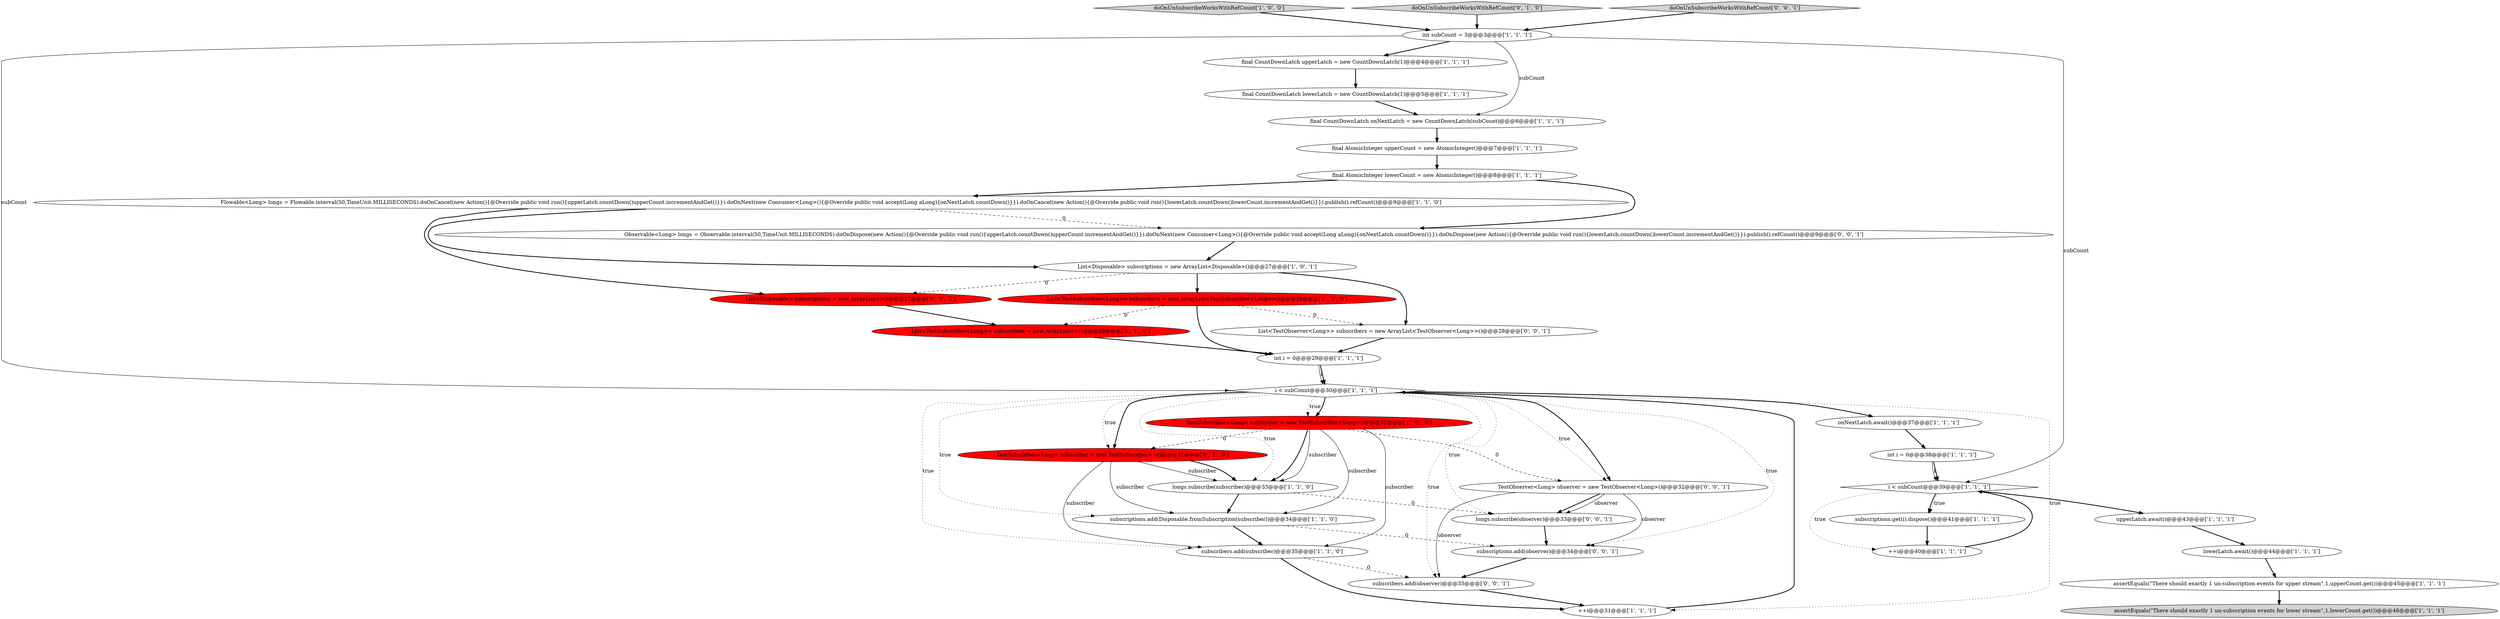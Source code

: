 digraph {
16 [style = filled, label = "doOnUnSubscribeWorksWithRefCount['1', '0', '0']", fillcolor = lightgray, shape = diamond image = "AAA0AAABBB1BBB"];
24 [style = filled, label = "subscriptions.get(i).dispose()@@@41@@@['1', '1', '1']", fillcolor = white, shape = ellipse image = "AAA0AAABBB1BBB"];
3 [style = filled, label = "assertEquals(\"There should exactly 1 un-subscription events for upper stream\",1,upperCount.get())@@@45@@@['1', '1', '1']", fillcolor = white, shape = ellipse image = "AAA0AAABBB1BBB"];
5 [style = filled, label = "subscribers.add(subscriber)@@@35@@@['1', '1', '0']", fillcolor = white, shape = ellipse image = "AAA0AAABBB1BBB"];
1 [style = filled, label = "int i = 0@@@29@@@['1', '1', '1']", fillcolor = white, shape = ellipse image = "AAA0AAABBB1BBB"];
23 [style = filled, label = "onNextLatch.await()@@@37@@@['1', '1', '1']", fillcolor = white, shape = ellipse image = "AAA0AAABBB1BBB"];
10 [style = filled, label = "TestSubscriber<Long> subscriber = new TestSubscriber<Long>()@@@32@@@['1', '0', '0']", fillcolor = red, shape = ellipse image = "AAA1AAABBB1BBB"];
13 [style = filled, label = "final CountDownLatch upperLatch = new CountDownLatch(1)@@@4@@@['1', '1', '1']", fillcolor = white, shape = ellipse image = "AAA0AAABBB1BBB"];
14 [style = filled, label = "++i@@@40@@@['1', '1', '1']", fillcolor = white, shape = ellipse image = "AAA0AAABBB1BBB"];
11 [style = filled, label = "longs.subscribe(subscriber)@@@33@@@['1', '1', '0']", fillcolor = white, shape = ellipse image = "AAA0AAABBB1BBB"];
30 [style = filled, label = "List<TestObserver<Long>> subscribers = new ArrayList<TestObserver<Long>>()@@@28@@@['0', '0', '1']", fillcolor = white, shape = ellipse image = "AAA0AAABBB3BBB"];
17 [style = filled, label = "Flowable<Long> longs = Flowable.interval(50,TimeUnit.MILLISECONDS).doOnCancel(new Action(){@Override public void run(){upperLatch.countDown()upperCount.incrementAndGet()}}).doOnNext(new Consumer<Long>(){@Override public void accept(Long aLong){onNextLatch.countDown()}}).doOnCancel(new Action(){@Override public void run(){lowerLatch.countDown()lowerCount.incrementAndGet()}}).publish().refCount()@@@9@@@['1', '1', '0']", fillcolor = white, shape = ellipse image = "AAA0AAABBB1BBB"];
8 [style = filled, label = "int subCount = 3@@@3@@@['1', '1', '1']", fillcolor = white, shape = ellipse image = "AAA0AAABBB1BBB"];
12 [style = filled, label = "final AtomicInteger upperCount = new AtomicInteger()@@@7@@@['1', '1', '1']", fillcolor = white, shape = ellipse image = "AAA0AAABBB1BBB"];
21 [style = filled, label = "upperLatch.await()@@@43@@@['1', '1', '1']", fillcolor = white, shape = ellipse image = "AAA0AAABBB1BBB"];
22 [style = filled, label = "subscriptions.add(Disposable.fromSubscription(subscriber))@@@34@@@['1', '1', '0']", fillcolor = white, shape = ellipse image = "AAA0AAABBB1BBB"];
31 [style = filled, label = "subscribers.add(observer)@@@35@@@['0', '0', '1']", fillcolor = white, shape = ellipse image = "AAA0AAABBB3BBB"];
28 [style = filled, label = "TestSubscriber<Long> subscriber = new TestSubscriber<>()@@@32@@@['0', '1', '0']", fillcolor = red, shape = ellipse image = "AAA1AAABBB2BBB"];
9 [style = filled, label = "i < subCount@@@39@@@['1', '1', '1']", fillcolor = white, shape = diamond image = "AAA0AAABBB1BBB"];
2 [style = filled, label = "List<Disposable> subscriptions = new ArrayList<Disposable>()@@@27@@@['1', '0', '1']", fillcolor = white, shape = ellipse image = "AAA0AAABBB1BBB"];
29 [style = filled, label = "List<Disposable> subscriptions = new ArrayList<>()@@@27@@@['0', '1', '0']", fillcolor = red, shape = ellipse image = "AAA1AAABBB2BBB"];
33 [style = filled, label = "Observable<Long> longs = Observable.interval(50,TimeUnit.MILLISECONDS).doOnDispose(new Action(){@Override public void run(){upperLatch.countDown()upperCount.incrementAndGet()}}).doOnNext(new Consumer<Long>(){@Override public void accept(Long aLong){onNextLatch.countDown()}}).doOnDispose(new Action(){@Override public void run(){lowerLatch.countDown()lowerCount.incrementAndGet()}}).publish().refCount()@@@9@@@['0', '0', '1']", fillcolor = white, shape = ellipse image = "AAA0AAABBB3BBB"];
27 [style = filled, label = "List<TestSubscriber<Long>> subscribers = new ArrayList<>()@@@28@@@['0', '1', '0']", fillcolor = red, shape = ellipse image = "AAA1AAABBB2BBB"];
4 [style = filled, label = "lowerLatch.await()@@@44@@@['1', '1', '1']", fillcolor = white, shape = ellipse image = "AAA0AAABBB1BBB"];
36 [style = filled, label = "subscriptions.add(observer)@@@34@@@['0', '0', '1']", fillcolor = white, shape = ellipse image = "AAA0AAABBB3BBB"];
7 [style = filled, label = "final AtomicInteger lowerCount = new AtomicInteger()@@@8@@@['1', '1', '1']", fillcolor = white, shape = ellipse image = "AAA0AAABBB1BBB"];
35 [style = filled, label = "longs.subscribe(observer)@@@33@@@['0', '0', '1']", fillcolor = white, shape = ellipse image = "AAA0AAABBB3BBB"];
20 [style = filled, label = "final CountDownLatch onNextLatch = new CountDownLatch(subCount)@@@6@@@['1', '1', '1']", fillcolor = white, shape = ellipse image = "AAA0AAABBB1BBB"];
26 [style = filled, label = "doOnUnSubscribeWorksWithRefCount['0', '1', '0']", fillcolor = lightgray, shape = diamond image = "AAA0AAABBB2BBB"];
15 [style = filled, label = "++i@@@31@@@['1', '1', '1']", fillcolor = white, shape = ellipse image = "AAA0AAABBB1BBB"];
18 [style = filled, label = "int i = 0@@@38@@@['1', '1', '1']", fillcolor = white, shape = ellipse image = "AAA0AAABBB1BBB"];
32 [style = filled, label = "TestObserver<Long> observer = new TestObserver<Long>()@@@32@@@['0', '0', '1']", fillcolor = white, shape = ellipse image = "AAA0AAABBB3BBB"];
6 [style = filled, label = "final CountDownLatch lowerLatch = new CountDownLatch(1)@@@5@@@['1', '1', '1']", fillcolor = white, shape = ellipse image = "AAA0AAABBB1BBB"];
0 [style = filled, label = "assertEquals(\"There should exactly 1 un-subscription events for lower stream\",1,lowerCount.get())@@@46@@@['1', '1', '1']", fillcolor = lightgray, shape = ellipse image = "AAA0AAABBB1BBB"];
34 [style = filled, label = "doOnUnSubscribeWorksWithRefCount['0', '0', '1']", fillcolor = lightgray, shape = diamond image = "AAA0AAABBB3BBB"];
25 [style = filled, label = "List<TestSubscriber<Long>> subscribers = new ArrayList<TestSubscriber<Long>>()@@@28@@@['1', '0', '0']", fillcolor = red, shape = ellipse image = "AAA1AAABBB1BBB"];
19 [style = filled, label = "i < subCount@@@30@@@['1', '1', '1']", fillcolor = white, shape = diamond image = "AAA0AAABBB1BBB"];
18->9 [style = solid, label="i"];
19->10 [style = dotted, label="true"];
32->35 [style = bold, label=""];
22->36 [style = dashed, label="0"];
4->3 [style = bold, label=""];
27->1 [style = bold, label=""];
25->1 [style = bold, label=""];
7->17 [style = bold, label=""];
8->19 [style = solid, label="subCount"];
30->1 [style = bold, label=""];
16->8 [style = bold, label=""];
8->20 [style = solid, label="subCount"];
10->22 [style = solid, label="subscriber"];
32->31 [style = solid, label="observer"];
28->11 [style = solid, label="subscriber"];
28->11 [style = bold, label=""];
36->31 [style = bold, label=""];
8->9 [style = solid, label="subCount"];
33->2 [style = bold, label=""];
5->15 [style = bold, label=""];
10->28 [style = dashed, label="0"];
19->10 [style = bold, label=""];
26->8 [style = bold, label=""];
17->33 [style = dashed, label="0"];
28->22 [style = solid, label="subscriber"];
1->19 [style = solid, label="i"];
34->8 [style = bold, label=""];
19->15 [style = dotted, label="true"];
15->19 [style = bold, label=""];
19->36 [style = dotted, label="true"];
31->15 [style = bold, label=""];
22->5 [style = bold, label=""];
12->7 [style = bold, label=""];
9->14 [style = dotted, label="true"];
3->0 [style = bold, label=""];
10->11 [style = solid, label="subscriber"];
24->14 [style = bold, label=""];
19->31 [style = dotted, label="true"];
6->20 [style = bold, label=""];
7->33 [style = bold, label=""];
29->27 [style = bold, label=""];
19->28 [style = dotted, label="true"];
9->24 [style = dotted, label="true"];
19->32 [style = bold, label=""];
10->5 [style = solid, label="subscriber"];
17->2 [style = bold, label=""];
10->32 [style = dashed, label="0"];
19->11 [style = dotted, label="true"];
19->32 [style = dotted, label="true"];
19->23 [style = bold, label=""];
2->29 [style = dashed, label="0"];
25->27 [style = dashed, label="0"];
25->30 [style = dashed, label="0"];
20->12 [style = bold, label=""];
19->22 [style = dotted, label="true"];
9->21 [style = bold, label=""];
18->9 [style = bold, label=""];
11->22 [style = bold, label=""];
19->5 [style = dotted, label="true"];
5->31 [style = dashed, label="0"];
14->9 [style = bold, label=""];
19->28 [style = bold, label=""];
28->5 [style = solid, label="subscriber"];
13->6 [style = bold, label=""];
35->36 [style = bold, label=""];
1->19 [style = bold, label=""];
2->30 [style = bold, label=""];
17->29 [style = bold, label=""];
2->25 [style = bold, label=""];
32->36 [style = solid, label="observer"];
32->35 [style = solid, label="observer"];
19->35 [style = dotted, label="true"];
23->18 [style = bold, label=""];
9->24 [style = bold, label=""];
11->35 [style = dashed, label="0"];
8->13 [style = bold, label=""];
21->4 [style = bold, label=""];
10->11 [style = bold, label=""];
}
